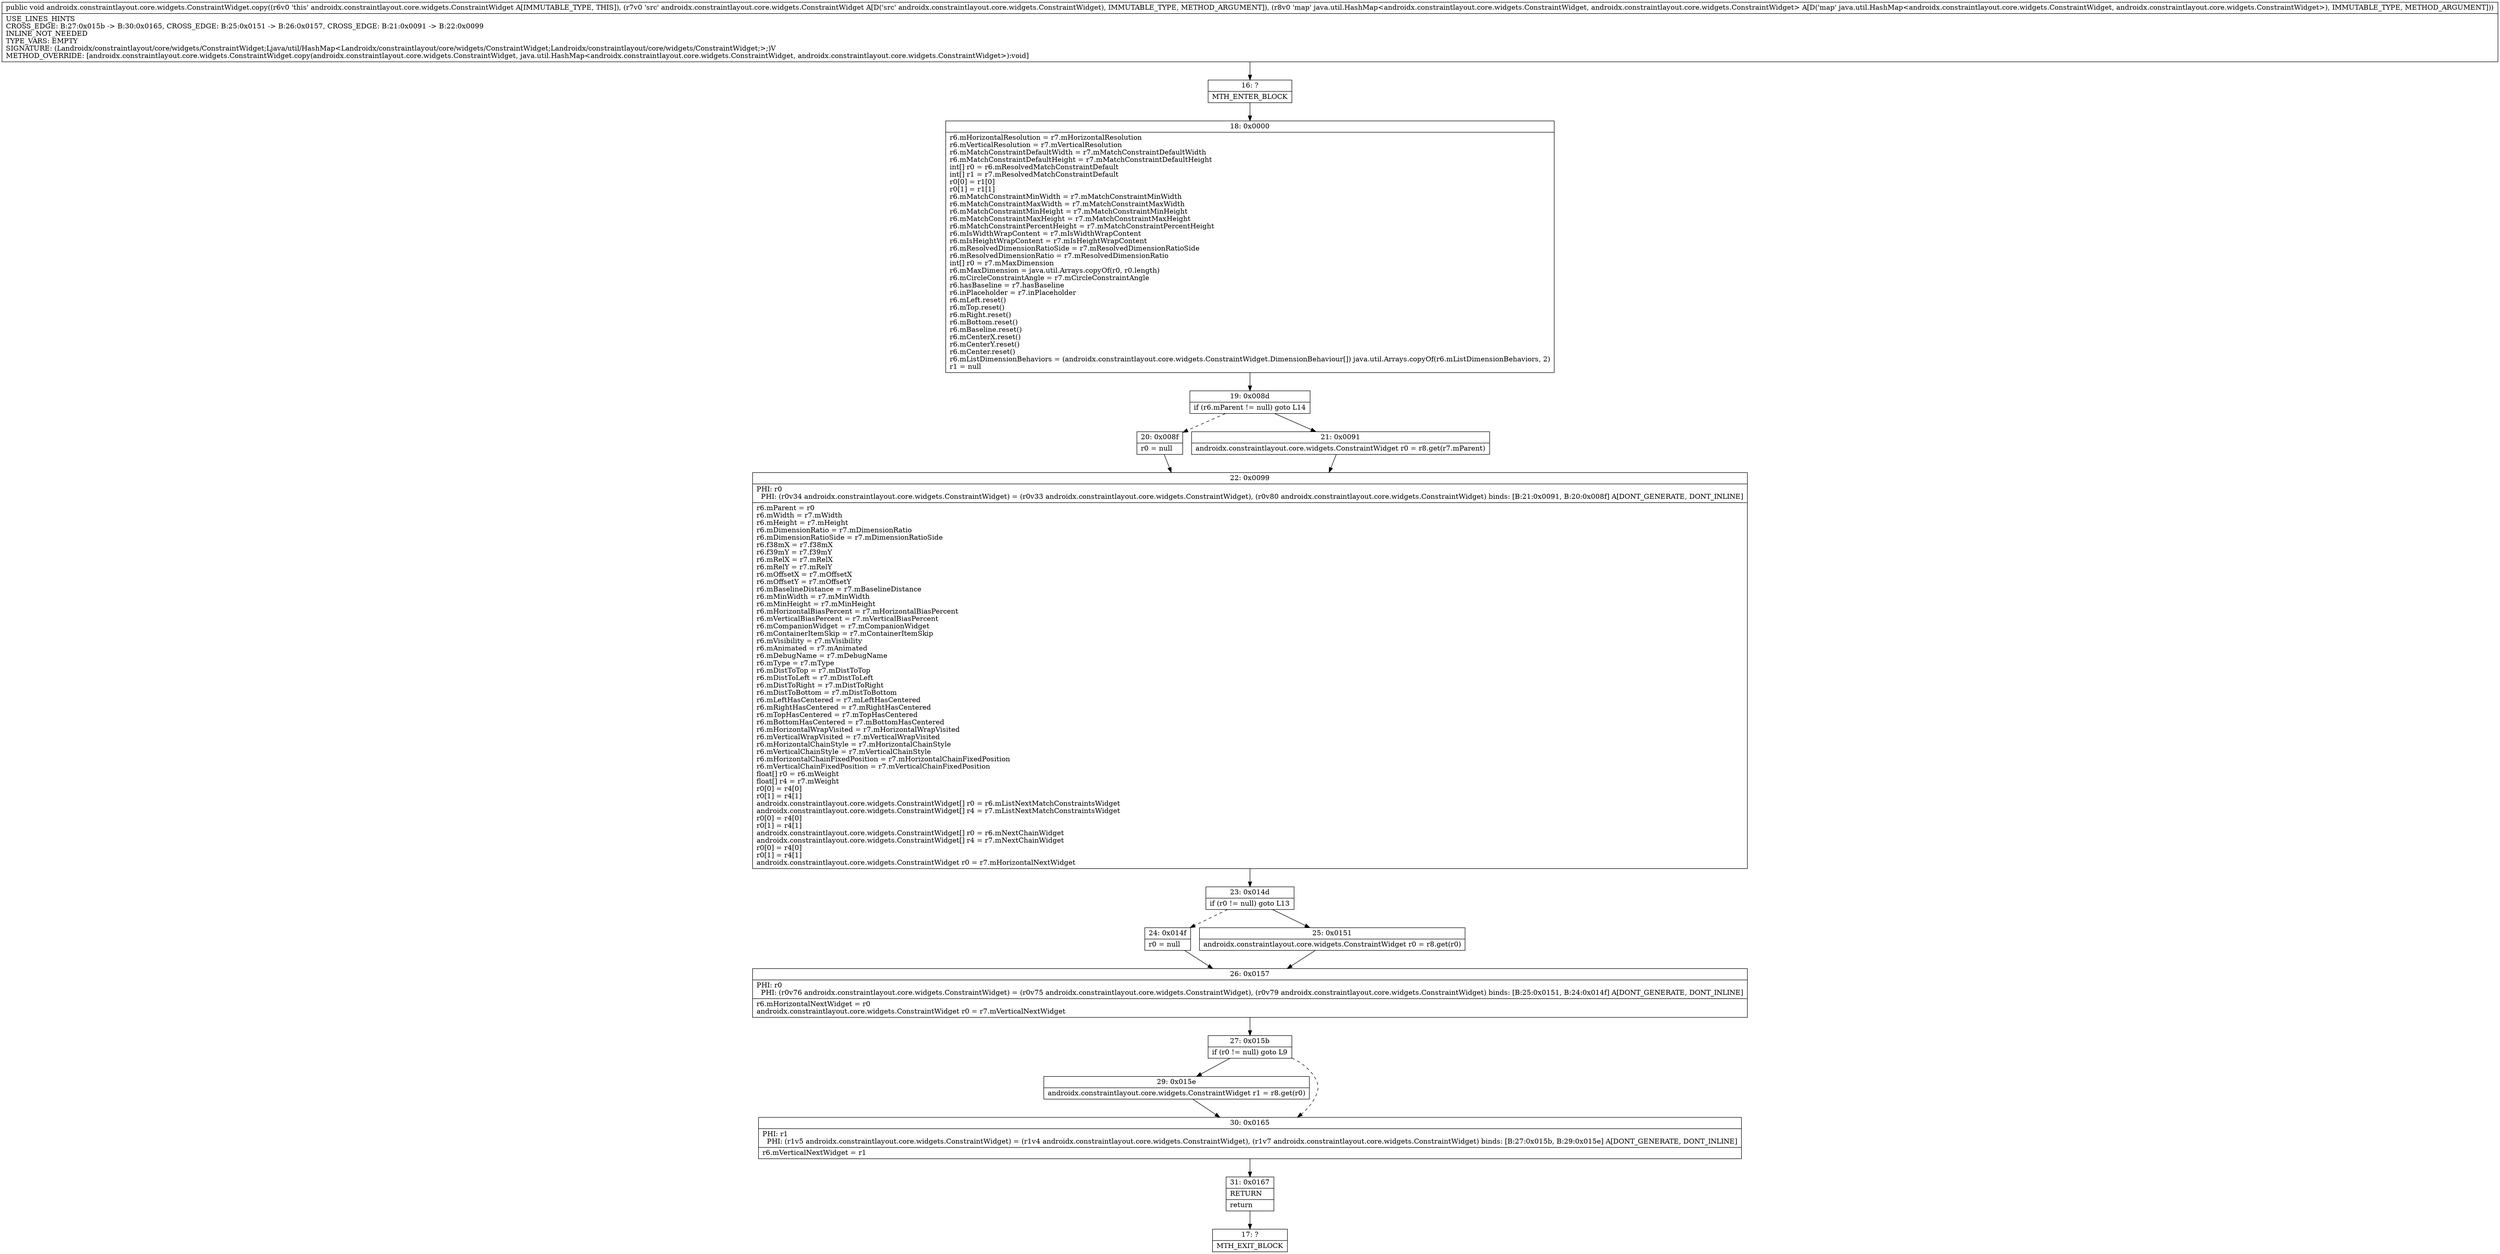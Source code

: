 digraph "CFG forandroidx.constraintlayout.core.widgets.ConstraintWidget.copy(Landroidx\/constraintlayout\/core\/widgets\/ConstraintWidget;Ljava\/util\/HashMap;)V" {
Node_16 [shape=record,label="{16\:\ ?|MTH_ENTER_BLOCK\l}"];
Node_18 [shape=record,label="{18\:\ 0x0000|r6.mHorizontalResolution = r7.mHorizontalResolution\lr6.mVerticalResolution = r7.mVerticalResolution\lr6.mMatchConstraintDefaultWidth = r7.mMatchConstraintDefaultWidth\lr6.mMatchConstraintDefaultHeight = r7.mMatchConstraintDefaultHeight\lint[] r0 = r6.mResolvedMatchConstraintDefault\lint[] r1 = r7.mResolvedMatchConstraintDefault\lr0[0] = r1[0]\lr0[1] = r1[1]\lr6.mMatchConstraintMinWidth = r7.mMatchConstraintMinWidth\lr6.mMatchConstraintMaxWidth = r7.mMatchConstraintMaxWidth\lr6.mMatchConstraintMinHeight = r7.mMatchConstraintMinHeight\lr6.mMatchConstraintMaxHeight = r7.mMatchConstraintMaxHeight\lr6.mMatchConstraintPercentHeight = r7.mMatchConstraintPercentHeight\lr6.mIsWidthWrapContent = r7.mIsWidthWrapContent\lr6.mIsHeightWrapContent = r7.mIsHeightWrapContent\lr6.mResolvedDimensionRatioSide = r7.mResolvedDimensionRatioSide\lr6.mResolvedDimensionRatio = r7.mResolvedDimensionRatio\lint[] r0 = r7.mMaxDimension\lr6.mMaxDimension = java.util.Arrays.copyOf(r0, r0.length)\lr6.mCircleConstraintAngle = r7.mCircleConstraintAngle\lr6.hasBaseline = r7.hasBaseline\lr6.inPlaceholder = r7.inPlaceholder\lr6.mLeft.reset()\lr6.mTop.reset()\lr6.mRight.reset()\lr6.mBottom.reset()\lr6.mBaseline.reset()\lr6.mCenterX.reset()\lr6.mCenterY.reset()\lr6.mCenter.reset()\lr6.mListDimensionBehaviors = (androidx.constraintlayout.core.widgets.ConstraintWidget.DimensionBehaviour[]) java.util.Arrays.copyOf(r6.mListDimensionBehaviors, 2)\lr1 = null\l}"];
Node_19 [shape=record,label="{19\:\ 0x008d|if (r6.mParent != null) goto L14\l}"];
Node_20 [shape=record,label="{20\:\ 0x008f|r0 = null\l}"];
Node_22 [shape=record,label="{22\:\ 0x0099|PHI: r0 \l  PHI: (r0v34 androidx.constraintlayout.core.widgets.ConstraintWidget) = (r0v33 androidx.constraintlayout.core.widgets.ConstraintWidget), (r0v80 androidx.constraintlayout.core.widgets.ConstraintWidget) binds: [B:21:0x0091, B:20:0x008f] A[DONT_GENERATE, DONT_INLINE]\l|r6.mParent = r0\lr6.mWidth = r7.mWidth\lr6.mHeight = r7.mHeight\lr6.mDimensionRatio = r7.mDimensionRatio\lr6.mDimensionRatioSide = r7.mDimensionRatioSide\lr6.f38mX = r7.f38mX\lr6.f39mY = r7.f39mY\lr6.mRelX = r7.mRelX\lr6.mRelY = r7.mRelY\lr6.mOffsetX = r7.mOffsetX\lr6.mOffsetY = r7.mOffsetY\lr6.mBaselineDistance = r7.mBaselineDistance\lr6.mMinWidth = r7.mMinWidth\lr6.mMinHeight = r7.mMinHeight\lr6.mHorizontalBiasPercent = r7.mHorizontalBiasPercent\lr6.mVerticalBiasPercent = r7.mVerticalBiasPercent\lr6.mCompanionWidget = r7.mCompanionWidget\lr6.mContainerItemSkip = r7.mContainerItemSkip\lr6.mVisibility = r7.mVisibility\lr6.mAnimated = r7.mAnimated\lr6.mDebugName = r7.mDebugName\lr6.mType = r7.mType\lr6.mDistToTop = r7.mDistToTop\lr6.mDistToLeft = r7.mDistToLeft\lr6.mDistToRight = r7.mDistToRight\lr6.mDistToBottom = r7.mDistToBottom\lr6.mLeftHasCentered = r7.mLeftHasCentered\lr6.mRightHasCentered = r7.mRightHasCentered\lr6.mTopHasCentered = r7.mTopHasCentered\lr6.mBottomHasCentered = r7.mBottomHasCentered\lr6.mHorizontalWrapVisited = r7.mHorizontalWrapVisited\lr6.mVerticalWrapVisited = r7.mVerticalWrapVisited\lr6.mHorizontalChainStyle = r7.mHorizontalChainStyle\lr6.mVerticalChainStyle = r7.mVerticalChainStyle\lr6.mHorizontalChainFixedPosition = r7.mHorizontalChainFixedPosition\lr6.mVerticalChainFixedPosition = r7.mVerticalChainFixedPosition\lfloat[] r0 = r6.mWeight\lfloat[] r4 = r7.mWeight\lr0[0] = r4[0]\lr0[1] = r4[1]\landroidx.constraintlayout.core.widgets.ConstraintWidget[] r0 = r6.mListNextMatchConstraintsWidget\landroidx.constraintlayout.core.widgets.ConstraintWidget[] r4 = r7.mListNextMatchConstraintsWidget\lr0[0] = r4[0]\lr0[1] = r4[1]\landroidx.constraintlayout.core.widgets.ConstraintWidget[] r0 = r6.mNextChainWidget\landroidx.constraintlayout.core.widgets.ConstraintWidget[] r4 = r7.mNextChainWidget\lr0[0] = r4[0]\lr0[1] = r4[1]\landroidx.constraintlayout.core.widgets.ConstraintWidget r0 = r7.mHorizontalNextWidget\l}"];
Node_23 [shape=record,label="{23\:\ 0x014d|if (r0 != null) goto L13\l}"];
Node_24 [shape=record,label="{24\:\ 0x014f|r0 = null\l}"];
Node_26 [shape=record,label="{26\:\ 0x0157|PHI: r0 \l  PHI: (r0v76 androidx.constraintlayout.core.widgets.ConstraintWidget) = (r0v75 androidx.constraintlayout.core.widgets.ConstraintWidget), (r0v79 androidx.constraintlayout.core.widgets.ConstraintWidget) binds: [B:25:0x0151, B:24:0x014f] A[DONT_GENERATE, DONT_INLINE]\l|r6.mHorizontalNextWidget = r0\landroidx.constraintlayout.core.widgets.ConstraintWidget r0 = r7.mVerticalNextWidget\l}"];
Node_27 [shape=record,label="{27\:\ 0x015b|if (r0 != null) goto L9\l}"];
Node_29 [shape=record,label="{29\:\ 0x015e|androidx.constraintlayout.core.widgets.ConstraintWidget r1 = r8.get(r0)\l}"];
Node_30 [shape=record,label="{30\:\ 0x0165|PHI: r1 \l  PHI: (r1v5 androidx.constraintlayout.core.widgets.ConstraintWidget) = (r1v4 androidx.constraintlayout.core.widgets.ConstraintWidget), (r1v7 androidx.constraintlayout.core.widgets.ConstraintWidget) binds: [B:27:0x015b, B:29:0x015e] A[DONT_GENERATE, DONT_INLINE]\l|r6.mVerticalNextWidget = r1\l}"];
Node_31 [shape=record,label="{31\:\ 0x0167|RETURN\l|return\l}"];
Node_17 [shape=record,label="{17\:\ ?|MTH_EXIT_BLOCK\l}"];
Node_25 [shape=record,label="{25\:\ 0x0151|androidx.constraintlayout.core.widgets.ConstraintWidget r0 = r8.get(r0)\l}"];
Node_21 [shape=record,label="{21\:\ 0x0091|androidx.constraintlayout.core.widgets.ConstraintWidget r0 = r8.get(r7.mParent)\l}"];
MethodNode[shape=record,label="{public void androidx.constraintlayout.core.widgets.ConstraintWidget.copy((r6v0 'this' androidx.constraintlayout.core.widgets.ConstraintWidget A[IMMUTABLE_TYPE, THIS]), (r7v0 'src' androidx.constraintlayout.core.widgets.ConstraintWidget A[D('src' androidx.constraintlayout.core.widgets.ConstraintWidget), IMMUTABLE_TYPE, METHOD_ARGUMENT]), (r8v0 'map' java.util.HashMap\<androidx.constraintlayout.core.widgets.ConstraintWidget, androidx.constraintlayout.core.widgets.ConstraintWidget\> A[D('map' java.util.HashMap\<androidx.constraintlayout.core.widgets.ConstraintWidget, androidx.constraintlayout.core.widgets.ConstraintWidget\>), IMMUTABLE_TYPE, METHOD_ARGUMENT]))  | USE_LINES_HINTS\lCROSS_EDGE: B:27:0x015b \-\> B:30:0x0165, CROSS_EDGE: B:25:0x0151 \-\> B:26:0x0157, CROSS_EDGE: B:21:0x0091 \-\> B:22:0x0099\lINLINE_NOT_NEEDED\lTYPE_VARS: EMPTY\lSIGNATURE: (Landroidx\/constraintlayout\/core\/widgets\/ConstraintWidget;Ljava\/util\/HashMap\<Landroidx\/constraintlayout\/core\/widgets\/ConstraintWidget;Landroidx\/constraintlayout\/core\/widgets\/ConstraintWidget;\>;)V\lMETHOD_OVERRIDE: [androidx.constraintlayout.core.widgets.ConstraintWidget.copy(androidx.constraintlayout.core.widgets.ConstraintWidget, java.util.HashMap\<androidx.constraintlayout.core.widgets.ConstraintWidget, androidx.constraintlayout.core.widgets.ConstraintWidget\>):void]\l}"];
MethodNode -> Node_16;Node_16 -> Node_18;
Node_18 -> Node_19;
Node_19 -> Node_20[style=dashed];
Node_19 -> Node_21;
Node_20 -> Node_22;
Node_22 -> Node_23;
Node_23 -> Node_24[style=dashed];
Node_23 -> Node_25;
Node_24 -> Node_26;
Node_26 -> Node_27;
Node_27 -> Node_29;
Node_27 -> Node_30[style=dashed];
Node_29 -> Node_30;
Node_30 -> Node_31;
Node_31 -> Node_17;
Node_25 -> Node_26;
Node_21 -> Node_22;
}

